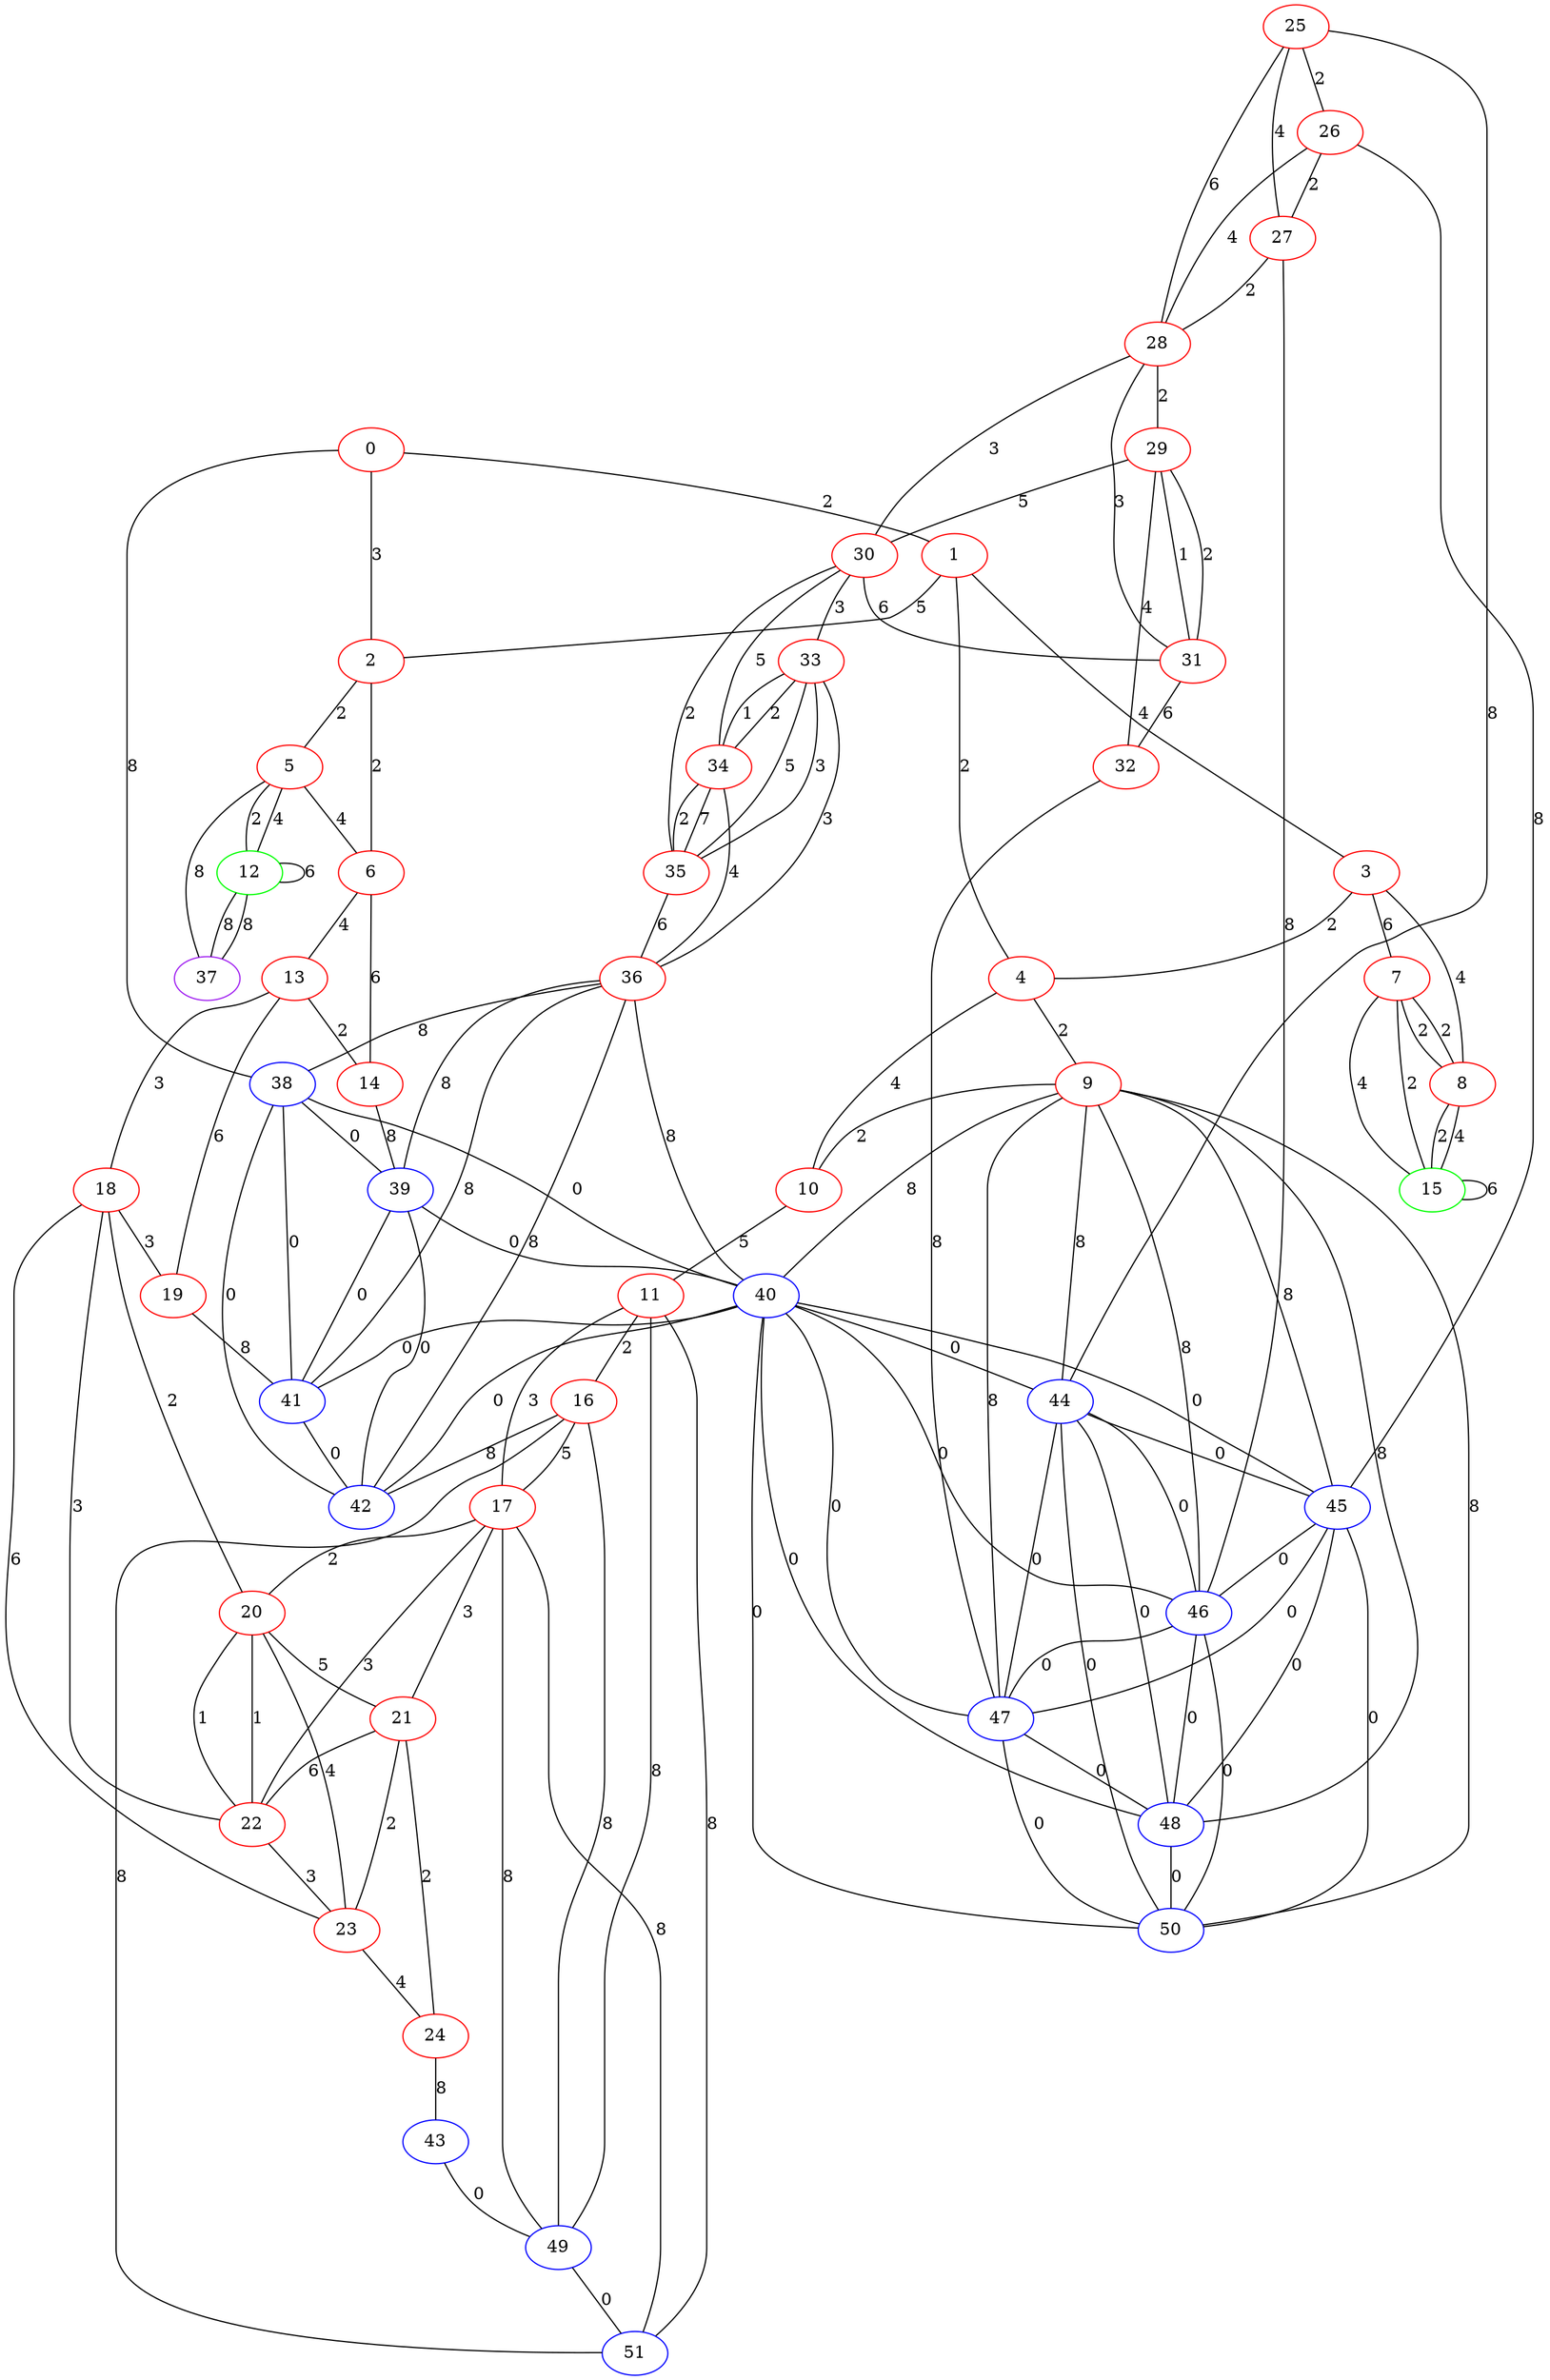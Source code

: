 graph "" {
0 [color=red, weight=1];
1 [color=red, weight=1];
2 [color=red, weight=1];
3 [color=red, weight=1];
4 [color=red, weight=1];
5 [color=red, weight=1];
6 [color=red, weight=1];
7 [color=red, weight=1];
8 [color=red, weight=1];
9 [color=red, weight=1];
10 [color=red, weight=1];
11 [color=red, weight=1];
12 [color=green, weight=2];
13 [color=red, weight=1];
14 [color=red, weight=1];
15 [color=green, weight=2];
16 [color=red, weight=1];
17 [color=red, weight=1];
18 [color=red, weight=1];
19 [color=red, weight=1];
20 [color=red, weight=1];
21 [color=red, weight=1];
22 [color=red, weight=1];
23 [color=red, weight=1];
24 [color=red, weight=1];
25 [color=red, weight=1];
26 [color=red, weight=1];
27 [color=red, weight=1];
28 [color=red, weight=1];
29 [color=red, weight=1];
30 [color=red, weight=1];
31 [color=red, weight=1];
32 [color=red, weight=1];
33 [color=red, weight=1];
34 [color=red, weight=1];
35 [color=red, weight=1];
36 [color=red, weight=1];
37 [color=purple, weight=4];
38 [color=blue, weight=3];
39 [color=blue, weight=3];
40 [color=blue, weight=3];
41 [color=blue, weight=3];
42 [color=blue, weight=3];
43 [color=blue, weight=3];
44 [color=blue, weight=3];
45 [color=blue, weight=3];
46 [color=blue, weight=3];
47 [color=blue, weight=3];
48 [color=blue, weight=3];
49 [color=blue, weight=3];
50 [color=blue, weight=3];
51 [color=blue, weight=3];
0 -- 1  [key=0, label=2];
0 -- 2  [key=0, label=3];
0 -- 38  [key=0, label=8];
1 -- 2  [key=0, label=5];
1 -- 3  [key=0, label=4];
1 -- 4  [key=0, label=2];
2 -- 5  [key=0, label=2];
2 -- 6  [key=0, label=2];
3 -- 8  [key=0, label=4];
3 -- 4  [key=0, label=2];
3 -- 7  [key=0, label=6];
4 -- 9  [key=0, label=2];
4 -- 10  [key=0, label=4];
5 -- 12  [key=0, label=4];
5 -- 12  [key=1, label=2];
5 -- 37  [key=0, label=8];
5 -- 6  [key=0, label=4];
6 -- 14  [key=0, label=6];
6 -- 13  [key=0, label=4];
7 -- 8  [key=0, label=2];
7 -- 8  [key=1, label=2];
7 -- 15  [key=0, label=4];
7 -- 15  [key=1, label=2];
8 -- 15  [key=0, label=2];
8 -- 15  [key=1, label=4];
9 -- 40  [key=0, label=8];
9 -- 10  [key=0, label=2];
9 -- 44  [key=0, label=8];
9 -- 45  [key=0, label=8];
9 -- 46  [key=0, label=8];
9 -- 47  [key=0, label=8];
9 -- 48  [key=0, label=8];
9 -- 50  [key=0, label=8];
10 -- 11  [key=0, label=5];
11 -- 16  [key=0, label=2];
11 -- 17  [key=0, label=3];
11 -- 51  [key=0, label=8];
11 -- 49  [key=0, label=8];
12 -- 12  [key=0, label=6];
12 -- 37  [key=0, label=8];
12 -- 37  [key=1, label=8];
13 -- 18  [key=0, label=3];
13 -- 19  [key=0, label=6];
13 -- 14  [key=0, label=2];
14 -- 39  [key=0, label=8];
15 -- 15  [key=0, label=6];
16 -- 17  [key=0, label=5];
16 -- 42  [key=0, label=8];
16 -- 51  [key=0, label=8];
16 -- 49  [key=0, label=8];
17 -- 49  [key=0, label=8];
17 -- 51  [key=0, label=8];
17 -- 20  [key=0, label=2];
17 -- 21  [key=0, label=3];
17 -- 22  [key=0, label=3];
18 -- 19  [key=0, label=3];
18 -- 20  [key=0, label=2];
18 -- 22  [key=0, label=3];
18 -- 23  [key=0, label=6];
19 -- 41  [key=0, label=8];
20 -- 21  [key=0, label=5];
20 -- 22  [key=0, label=1];
20 -- 22  [key=1, label=1];
20 -- 23  [key=0, label=4];
21 -- 24  [key=0, label=2];
21 -- 22  [key=0, label=6];
21 -- 23  [key=0, label=2];
22 -- 23  [key=0, label=3];
23 -- 24  [key=0, label=4];
24 -- 43  [key=0, label=8];
25 -- 44  [key=0, label=8];
25 -- 26  [key=0, label=2];
25 -- 27  [key=0, label=4];
25 -- 28  [key=0, label=6];
26 -- 27  [key=0, label=2];
26 -- 28  [key=0, label=4];
26 -- 45  [key=0, label=8];
27 -- 28  [key=0, label=2];
27 -- 46  [key=0, label=8];
28 -- 29  [key=0, label=2];
28 -- 30  [key=0, label=3];
28 -- 31  [key=0, label=3];
29 -- 32  [key=0, label=4];
29 -- 30  [key=0, label=5];
29 -- 31  [key=0, label=1];
29 -- 31  [key=1, label=2];
30 -- 33  [key=0, label=3];
30 -- 34  [key=0, label=5];
30 -- 35  [key=0, label=2];
30 -- 31  [key=0, label=6];
31 -- 32  [key=0, label=6];
32 -- 47  [key=0, label=8];
33 -- 34  [key=0, label=2];
33 -- 34  [key=1, label=1];
33 -- 35  [key=0, label=5];
33 -- 35  [key=1, label=3];
33 -- 36  [key=0, label=3];
34 -- 35  [key=0, label=7];
34 -- 35  [key=1, label=2];
34 -- 36  [key=0, label=4];
35 -- 36  [key=0, label=6];
36 -- 38  [key=0, label=8];
36 -- 39  [key=0, label=8];
36 -- 40  [key=0, label=8];
36 -- 41  [key=0, label=8];
36 -- 42  [key=0, label=8];
38 -- 39  [key=0, label=0];
38 -- 40  [key=0, label=0];
38 -- 41  [key=0, label=0];
38 -- 42  [key=0, label=0];
39 -- 40  [key=0, label=0];
39 -- 41  [key=0, label=0];
39 -- 42  [key=0, label=0];
40 -- 42  [key=0, label=0];
40 -- 44  [key=0, label=0];
40 -- 45  [key=0, label=0];
40 -- 46  [key=0, label=0];
40 -- 47  [key=0, label=0];
40 -- 48  [key=0, label=0];
40 -- 50  [key=0, label=0];
40 -- 41  [key=0, label=0];
41 -- 42  [key=0, label=0];
43 -- 49  [key=0, label=0];
44 -- 45  [key=0, label=0];
44 -- 46  [key=0, label=0];
44 -- 47  [key=0, label=0];
44 -- 48  [key=0, label=0];
44 -- 50  [key=0, label=0];
45 -- 46  [key=0, label=0];
45 -- 47  [key=0, label=0];
45 -- 48  [key=0, label=0];
45 -- 50  [key=0, label=0];
46 -- 47  [key=0, label=0];
46 -- 48  [key=0, label=0];
46 -- 50  [key=0, label=0];
47 -- 48  [key=0, label=0];
47 -- 50  [key=0, label=0];
48 -- 50  [key=0, label=0];
49 -- 51  [key=0, label=0];
}
